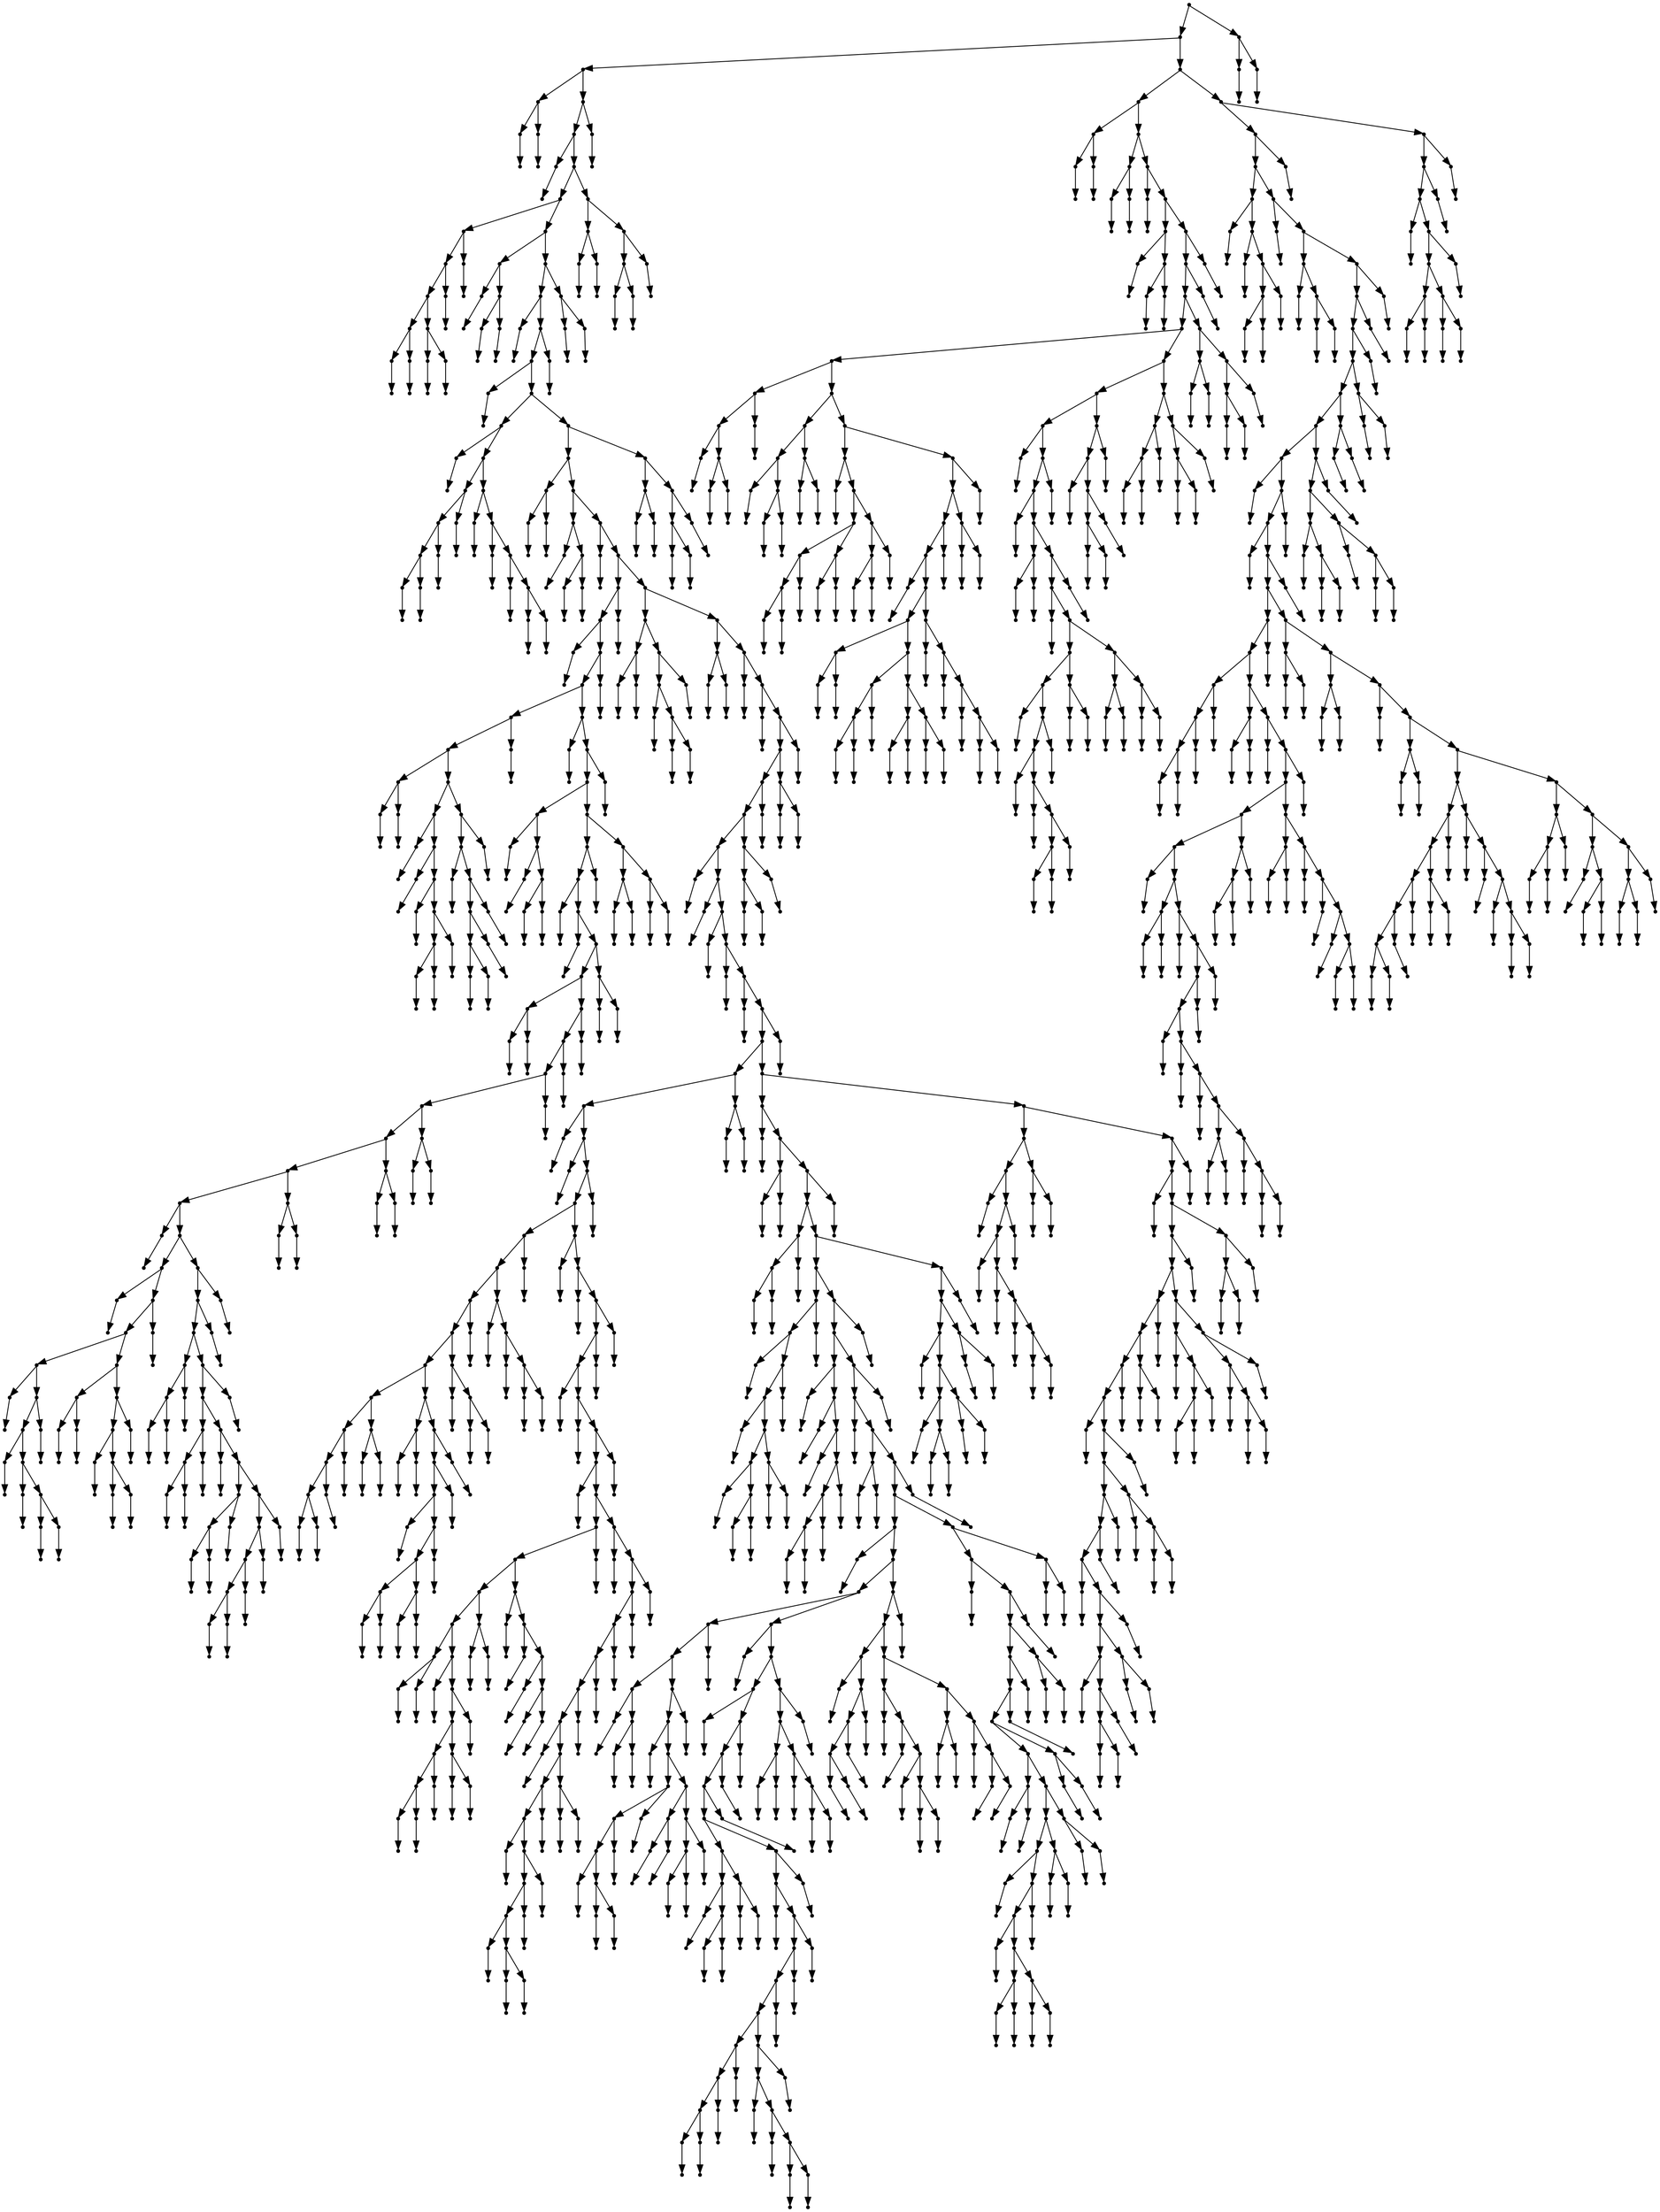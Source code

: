digraph {
  1687 [shape=point];
  1681 [shape=point];
  1141 [shape=point];
  4 [shape=point];
  1 [shape=point];
  0 [shape=point];
  3 [shape=point];
  2 [shape=point];
  1140 [shape=point];
  1137 [shape=point];
  6 [shape=point];
  5 [shape=point];
  1136 [shape=point];
  1121 [shape=point];
  23 [shape=point];
  20 [shape=point];
  17 [shape=point];
  11 [shape=point];
  8 [shape=point];
  7 [shape=point];
  10 [shape=point];
  9 [shape=point];
  16 [shape=point];
  13 [shape=point];
  12 [shape=point];
  15 [shape=point];
  14 [shape=point];
  19 [shape=point];
  18 [shape=point];
  22 [shape=point];
  21 [shape=point];
  1120 [shape=point];
  31 [shape=point];
  25 [shape=point];
  24 [shape=point];
  30 [shape=point];
  27 [shape=point];
  26 [shape=point];
  29 [shape=point];
  28 [shape=point];
  1119 [shape=point];
  1113 [shape=point];
  33 [shape=point];
  32 [shape=point];
  1112 [shape=point];
  1109 [shape=point];
  35 [shape=point];
  34 [shape=point];
  1108 [shape=point];
  64 [shape=point];
  37 [shape=point];
  36 [shape=point];
  63 [shape=point];
  48 [shape=point];
  45 [shape=point];
  42 [shape=point];
  39 [shape=point];
  38 [shape=point];
  41 [shape=point];
  40 [shape=point];
  44 [shape=point];
  43 [shape=point];
  47 [shape=point];
  46 [shape=point];
  62 [shape=point];
  50 [shape=point];
  49 [shape=point];
  61 [shape=point];
  52 [shape=point];
  51 [shape=point];
  60 [shape=point];
  54 [shape=point];
  53 [shape=point];
  59 [shape=point];
  56 [shape=point];
  55 [shape=point];
  58 [shape=point];
  57 [shape=point];
  1107 [shape=point];
  1092 [shape=point];
  69 [shape=point];
  66 [shape=point];
  65 [shape=point];
  68 [shape=point];
  67 [shape=point];
  1091 [shape=point];
  77 [shape=point];
  71 [shape=point];
  70 [shape=point];
  76 [shape=point];
  73 [shape=point];
  72 [shape=point];
  75 [shape=point];
  74 [shape=point];
  1090 [shape=point];
  79 [shape=point];
  78 [shape=point];
  1089 [shape=point];
  309 [shape=point];
  306 [shape=point];
  81 [shape=point];
  80 [shape=point];
  305 [shape=point];
  302 [shape=point];
  125 [shape=point];
  122 [shape=point];
  86 [shape=point];
  83 [shape=point];
  82 [shape=point];
  85 [shape=point];
  84 [shape=point];
  121 [shape=point];
  103 [shape=point];
  88 [shape=point];
  87 [shape=point];
  102 [shape=point];
  90 [shape=point];
  89 [shape=point];
  101 [shape=point];
  92 [shape=point];
  91 [shape=point];
  100 [shape=point];
  97 [shape=point];
  94 [shape=point];
  93 [shape=point];
  96 [shape=point];
  95 [shape=point];
  99 [shape=point];
  98 [shape=point];
  120 [shape=point];
  117 [shape=point];
  105 [shape=point];
  104 [shape=point];
  116 [shape=point];
  113 [shape=point];
  110 [shape=point];
  107 [shape=point];
  106 [shape=point];
  109 [shape=point];
  108 [shape=point];
  112 [shape=point];
  111 [shape=point];
  115 [shape=point];
  114 [shape=point];
  119 [shape=point];
  118 [shape=point];
  124 [shape=point];
  123 [shape=point];
  301 [shape=point];
  127 [shape=point];
  126 [shape=point];
  300 [shape=point];
  297 [shape=point];
  138 [shape=point];
  129 [shape=point];
  128 [shape=point];
  137 [shape=point];
  131 [shape=point];
  130 [shape=point];
  136 [shape=point];
  133 [shape=point];
  132 [shape=point];
  135 [shape=point];
  134 [shape=point];
  296 [shape=point];
  284 [shape=point];
  281 [shape=point];
  140 [shape=point];
  139 [shape=point];
  280 [shape=point];
  142 [shape=point];
  141 [shape=point];
  279 [shape=point];
  273 [shape=point];
  147 [shape=point];
  144 [shape=point];
  143 [shape=point];
  146 [shape=point];
  145 [shape=point];
  272 [shape=point];
  269 [shape=point];
  266 [shape=point];
  263 [shape=point];
  257 [shape=point];
  251 [shape=point];
  245 [shape=point];
  149 [shape=point];
  148 [shape=point];
  244 [shape=point];
  190 [shape=point];
  151 [shape=point];
  150 [shape=point];
  189 [shape=point];
  186 [shape=point];
  168 [shape=point];
  153 [shape=point];
  152 [shape=point];
  167 [shape=point];
  164 [shape=point];
  155 [shape=point];
  154 [shape=point];
  163 [shape=point];
  157 [shape=point];
  156 [shape=point];
  162 [shape=point];
  159 [shape=point];
  158 [shape=point];
  161 [shape=point];
  160 [shape=point];
  166 [shape=point];
  165 [shape=point];
  185 [shape=point];
  173 [shape=point];
  170 [shape=point];
  169 [shape=point];
  172 [shape=point];
  171 [shape=point];
  184 [shape=point];
  181 [shape=point];
  175 [shape=point];
  174 [shape=point];
  180 [shape=point];
  177 [shape=point];
  176 [shape=point];
  179 [shape=point];
  178 [shape=point];
  183 [shape=point];
  182 [shape=point];
  188 [shape=point];
  187 [shape=point];
  243 [shape=point];
  240 [shape=point];
  237 [shape=point];
  198 [shape=point];
  195 [shape=point];
  192 [shape=point];
  191 [shape=point];
  194 [shape=point];
  193 [shape=point];
  197 [shape=point];
  196 [shape=point];
  236 [shape=point];
  233 [shape=point];
  206 [shape=point];
  203 [shape=point];
  200 [shape=point];
  199 [shape=point];
  202 [shape=point];
  201 [shape=point];
  205 [shape=point];
  204 [shape=point];
  232 [shape=point];
  208 [shape=point];
  207 [shape=point];
  231 [shape=point];
  216 [shape=point];
  213 [shape=point];
  210 [shape=point];
  209 [shape=point];
  212 [shape=point];
  211 [shape=point];
  215 [shape=point];
  214 [shape=point];
  230 [shape=point];
  227 [shape=point];
  224 [shape=point];
  221 [shape=point];
  218 [shape=point];
  217 [shape=point];
  220 [shape=point];
  219 [shape=point];
  223 [shape=point];
  222 [shape=point];
  226 [shape=point];
  225 [shape=point];
  229 [shape=point];
  228 [shape=point];
  235 [shape=point];
  234 [shape=point];
  239 [shape=point];
  238 [shape=point];
  242 [shape=point];
  241 [shape=point];
  250 [shape=point];
  247 [shape=point];
  246 [shape=point];
  249 [shape=point];
  248 [shape=point];
  256 [shape=point];
  253 [shape=point];
  252 [shape=point];
  255 [shape=point];
  254 [shape=point];
  262 [shape=point];
  259 [shape=point];
  258 [shape=point];
  261 [shape=point];
  260 [shape=point];
  265 [shape=point];
  264 [shape=point];
  268 [shape=point];
  267 [shape=point];
  271 [shape=point];
  270 [shape=point];
  278 [shape=point];
  275 [shape=point];
  274 [shape=point];
  277 [shape=point];
  276 [shape=point];
  283 [shape=point];
  282 [shape=point];
  295 [shape=point];
  289 [shape=point];
  286 [shape=point];
  285 [shape=point];
  288 [shape=point];
  287 [shape=point];
  294 [shape=point];
  291 [shape=point];
  290 [shape=point];
  293 [shape=point];
  292 [shape=point];
  299 [shape=point];
  298 [shape=point];
  304 [shape=point];
  303 [shape=point];
  308 [shape=point];
  307 [shape=point];
  1088 [shape=point];
  326 [shape=point];
  314 [shape=point];
  311 [shape=point];
  310 [shape=point];
  313 [shape=point];
  312 [shape=point];
  325 [shape=point];
  322 [shape=point];
  316 [shape=point];
  315 [shape=point];
  321 [shape=point];
  318 [shape=point];
  317 [shape=point];
  320 [shape=point];
  319 [shape=point];
  324 [shape=point];
  323 [shape=point];
  1087 [shape=point];
  331 [shape=point];
  328 [shape=point];
  327 [shape=point];
  330 [shape=point];
  329 [shape=point];
  1086 [shape=point];
  333 [shape=point];
  332 [shape=point];
  1085 [shape=point];
  335 [shape=point];
  334 [shape=point];
  1084 [shape=point];
  1081 [shape=point];
  1075 [shape=point];
  1072 [shape=point];
  1063 [shape=point];
  337 [shape=point];
  336 [shape=point];
  1062 [shape=point];
  339 [shape=point];
  338 [shape=point];
  1061 [shape=point];
  341 [shape=point];
  340 [shape=point];
  1060 [shape=point];
  343 [shape=point];
  342 [shape=point];
  1059 [shape=point];
  345 [shape=point];
  344 [shape=point];
  1058 [shape=point];
  1055 [shape=point];
  557 [shape=point];
  551 [shape=point];
  347 [shape=point];
  346 [shape=point];
  550 [shape=point];
  349 [shape=point];
  348 [shape=point];
  549 [shape=point];
  546 [shape=point];
  423 [shape=point];
  420 [shape=point];
  408 [shape=point];
  405 [shape=point];
  396 [shape=point];
  366 [shape=point];
  360 [shape=point];
  357 [shape=point];
  354 [shape=point];
  351 [shape=point];
  350 [shape=point];
  353 [shape=point];
  352 [shape=point];
  356 [shape=point];
  355 [shape=point];
  359 [shape=point];
  358 [shape=point];
  365 [shape=point];
  362 [shape=point];
  361 [shape=point];
  364 [shape=point];
  363 [shape=point];
  395 [shape=point];
  371 [shape=point];
  368 [shape=point];
  367 [shape=point];
  370 [shape=point];
  369 [shape=point];
  394 [shape=point];
  391 [shape=point];
  388 [shape=point];
  373 [shape=point];
  372 [shape=point];
  387 [shape=point];
  384 [shape=point];
  378 [shape=point];
  375 [shape=point];
  374 [shape=point];
  377 [shape=point];
  376 [shape=point];
  383 [shape=point];
  380 [shape=point];
  379 [shape=point];
  382 [shape=point];
  381 [shape=point];
  386 [shape=point];
  385 [shape=point];
  390 [shape=point];
  389 [shape=point];
  393 [shape=point];
  392 [shape=point];
  404 [shape=point];
  398 [shape=point];
  397 [shape=point];
  403 [shape=point];
  400 [shape=point];
  399 [shape=point];
  402 [shape=point];
  401 [shape=point];
  407 [shape=point];
  406 [shape=point];
  419 [shape=point];
  410 [shape=point];
  409 [shape=point];
  418 [shape=point];
  412 [shape=point];
  411 [shape=point];
  417 [shape=point];
  414 [shape=point];
  413 [shape=point];
  416 [shape=point];
  415 [shape=point];
  422 [shape=point];
  421 [shape=point];
  545 [shape=point];
  425 [shape=point];
  424 [shape=point];
  544 [shape=point];
  427 [shape=point];
  426 [shape=point];
  543 [shape=point];
  540 [shape=point];
  537 [shape=point];
  429 [shape=point];
  428 [shape=point];
  536 [shape=point];
  431 [shape=point];
  430 [shape=point];
  535 [shape=point];
  532 [shape=point];
  433 [shape=point];
  432 [shape=point];
  531 [shape=point];
  483 [shape=point];
  480 [shape=point];
  465 [shape=point];
  459 [shape=point];
  438 [shape=point];
  435 [shape=point];
  434 [shape=point];
  437 [shape=point];
  436 [shape=point];
  458 [shape=point];
  440 [shape=point];
  439 [shape=point];
  457 [shape=point];
  454 [shape=point];
  448 [shape=point];
  445 [shape=point];
  442 [shape=point];
  441 [shape=point];
  444 [shape=point];
  443 [shape=point];
  447 [shape=point];
  446 [shape=point];
  453 [shape=point];
  450 [shape=point];
  449 [shape=point];
  452 [shape=point];
  451 [shape=point];
  456 [shape=point];
  455 [shape=point];
  464 [shape=point];
  461 [shape=point];
  460 [shape=point];
  463 [shape=point];
  462 [shape=point];
  479 [shape=point];
  467 [shape=point];
  466 [shape=point];
  478 [shape=point];
  469 [shape=point];
  468 [shape=point];
  477 [shape=point];
  471 [shape=point];
  470 [shape=point];
  476 [shape=point];
  473 [shape=point];
  472 [shape=point];
  475 [shape=point];
  474 [shape=point];
  482 [shape=point];
  481 [shape=point];
  530 [shape=point];
  485 [shape=point];
  484 [shape=point];
  529 [shape=point];
  526 [shape=point];
  523 [shape=point];
  520 [shape=point];
  517 [shape=point];
  514 [shape=point];
  487 [shape=point];
  486 [shape=point];
  513 [shape=point];
  507 [shape=point];
  504 [shape=point];
  489 [shape=point];
  488 [shape=point];
  503 [shape=point];
  500 [shape=point];
  497 [shape=point];
  491 [shape=point];
  490 [shape=point];
  496 [shape=point];
  493 [shape=point];
  492 [shape=point];
  495 [shape=point];
  494 [shape=point];
  499 [shape=point];
  498 [shape=point];
  502 [shape=point];
  501 [shape=point];
  506 [shape=point];
  505 [shape=point];
  512 [shape=point];
  509 [shape=point];
  508 [shape=point];
  511 [shape=point];
  510 [shape=point];
  516 [shape=point];
  515 [shape=point];
  519 [shape=point];
  518 [shape=point];
  522 [shape=point];
  521 [shape=point];
  525 [shape=point];
  524 [shape=point];
  528 [shape=point];
  527 [shape=point];
  534 [shape=point];
  533 [shape=point];
  539 [shape=point];
  538 [shape=point];
  542 [shape=point];
  541 [shape=point];
  548 [shape=point];
  547 [shape=point];
  556 [shape=point];
  553 [shape=point];
  552 [shape=point];
  555 [shape=point];
  554 [shape=point];
  1054 [shape=point];
  928 [shape=point];
  559 [shape=point];
  558 [shape=point];
  927 [shape=point];
  564 [shape=point];
  561 [shape=point];
  560 [shape=point];
  563 [shape=point];
  562 [shape=point];
  926 [shape=point];
  923 [shape=point];
  572 [shape=point];
  569 [shape=point];
  566 [shape=point];
  565 [shape=point];
  568 [shape=point];
  567 [shape=point];
  571 [shape=point];
  570 [shape=point];
  922 [shape=point];
  895 [shape=point];
  598 [shape=point];
  595 [shape=point];
  574 [shape=point];
  573 [shape=point];
  594 [shape=point];
  591 [shape=point];
  576 [shape=point];
  575 [shape=point];
  590 [shape=point];
  584 [shape=point];
  578 [shape=point];
  577 [shape=point];
  583 [shape=point];
  580 [shape=point];
  579 [shape=point];
  582 [shape=point];
  581 [shape=point];
  589 [shape=point];
  586 [shape=point];
  585 [shape=point];
  588 [shape=point];
  587 [shape=point];
  593 [shape=point];
  592 [shape=point];
  597 [shape=point];
  596 [shape=point];
  894 [shape=point];
  891 [shape=point];
  618 [shape=point];
  600 [shape=point];
  599 [shape=point];
  617 [shape=point];
  602 [shape=point];
  601 [shape=point];
  616 [shape=point];
  604 [shape=point];
  603 [shape=point];
  615 [shape=point];
  612 [shape=point];
  609 [shape=point];
  606 [shape=point];
  605 [shape=point];
  608 [shape=point];
  607 [shape=point];
  611 [shape=point];
  610 [shape=point];
  614 [shape=point];
  613 [shape=point];
  890 [shape=point];
  887 [shape=point];
  620 [shape=point];
  619 [shape=point];
  886 [shape=point];
  625 [shape=point];
  622 [shape=point];
  621 [shape=point];
  624 [shape=point];
  623 [shape=point];
  885 [shape=point];
  882 [shape=point];
  813 [shape=point];
  627 [shape=point];
  626 [shape=point];
  812 [shape=point];
  764 [shape=point];
  674 [shape=point];
  671 [shape=point];
  635 [shape=point];
  629 [shape=point];
  628 [shape=point];
  634 [shape=point];
  631 [shape=point];
  630 [shape=point];
  633 [shape=point];
  632 [shape=point];
  670 [shape=point];
  667 [shape=point];
  637 [shape=point];
  636 [shape=point];
  666 [shape=point];
  651 [shape=point];
  648 [shape=point];
  645 [shape=point];
  639 [shape=point];
  638 [shape=point];
  644 [shape=point];
  641 [shape=point];
  640 [shape=point];
  643 [shape=point];
  642 [shape=point];
  647 [shape=point];
  646 [shape=point];
  650 [shape=point];
  649 [shape=point];
  665 [shape=point];
  656 [shape=point];
  653 [shape=point];
  652 [shape=point];
  655 [shape=point];
  654 [shape=point];
  664 [shape=point];
  661 [shape=point];
  658 [shape=point];
  657 [shape=point];
  660 [shape=point];
  659 [shape=point];
  663 [shape=point];
  662 [shape=point];
  669 [shape=point];
  668 [shape=point];
  673 [shape=point];
  672 [shape=point];
  763 [shape=point];
  676 [shape=point];
  675 [shape=point];
  762 [shape=point];
  744 [shape=point];
  678 [shape=point];
  677 [shape=point];
  743 [shape=point];
  740 [shape=point];
  737 [shape=point];
  734 [shape=point];
  692 [shape=point];
  686 [shape=point];
  680 [shape=point];
  679 [shape=point];
  685 [shape=point];
  682 [shape=point];
  681 [shape=point];
  684 [shape=point];
  683 [shape=point];
  691 [shape=point];
  688 [shape=point];
  687 [shape=point];
  690 [shape=point];
  689 [shape=point];
  733 [shape=point];
  730 [shape=point];
  694 [shape=point];
  693 [shape=point];
  729 [shape=point];
  726 [shape=point];
  723 [shape=point];
  720 [shape=point];
  705 [shape=point];
  702 [shape=point];
  699 [shape=point];
  696 [shape=point];
  695 [shape=point];
  698 [shape=point];
  697 [shape=point];
  701 [shape=point];
  700 [shape=point];
  704 [shape=point];
  703 [shape=point];
  719 [shape=point];
  716 [shape=point];
  707 [shape=point];
  706 [shape=point];
  715 [shape=point];
  709 [shape=point];
  708 [shape=point];
  714 [shape=point];
  711 [shape=point];
  710 [shape=point];
  713 [shape=point];
  712 [shape=point];
  718 [shape=point];
  717 [shape=point];
  722 [shape=point];
  721 [shape=point];
  725 [shape=point];
  724 [shape=point];
  728 [shape=point];
  727 [shape=point];
  732 [shape=point];
  731 [shape=point];
  736 [shape=point];
  735 [shape=point];
  739 [shape=point];
  738 [shape=point];
  742 [shape=point];
  741 [shape=point];
  761 [shape=point];
  758 [shape=point];
  749 [shape=point];
  746 [shape=point];
  745 [shape=point];
  748 [shape=point];
  747 [shape=point];
  757 [shape=point];
  751 [shape=point];
  750 [shape=point];
  756 [shape=point];
  753 [shape=point];
  752 [shape=point];
  755 [shape=point];
  754 [shape=point];
  760 [shape=point];
  759 [shape=point];
  811 [shape=point];
  808 [shape=point];
  778 [shape=point];
  766 [shape=point];
  765 [shape=point];
  777 [shape=point];
  774 [shape=point];
  771 [shape=point];
  768 [shape=point];
  767 [shape=point];
  770 [shape=point];
  769 [shape=point];
  773 [shape=point];
  772 [shape=point];
  776 [shape=point];
  775 [shape=point];
  807 [shape=point];
  792 [shape=point];
  780 [shape=point];
  779 [shape=point];
  791 [shape=point];
  782 [shape=point];
  781 [shape=point];
  790 [shape=point];
  784 [shape=point];
  783 [shape=point];
  789 [shape=point];
  786 [shape=point];
  785 [shape=point];
  788 [shape=point];
  787 [shape=point];
  806 [shape=point];
  797 [shape=point];
  794 [shape=point];
  793 [shape=point];
  796 [shape=point];
  795 [shape=point];
  805 [shape=point];
  799 [shape=point];
  798 [shape=point];
  804 [shape=point];
  801 [shape=point];
  800 [shape=point];
  803 [shape=point];
  802 [shape=point];
  810 [shape=point];
  809 [shape=point];
  881 [shape=point];
  875 [shape=point];
  815 [shape=point];
  814 [shape=point];
  874 [shape=point];
  871 [shape=point];
  865 [shape=point];
  862 [shape=point];
  859 [shape=point];
  853 [shape=point];
  820 [shape=point];
  817 [shape=point];
  816 [shape=point];
  819 [shape=point];
  818 [shape=point];
  852 [shape=point];
  846 [shape=point];
  840 [shape=point];
  822 [shape=point];
  821 [shape=point];
  839 [shape=point];
  836 [shape=point];
  824 [shape=point];
  823 [shape=point];
  835 [shape=point];
  829 [shape=point];
  826 [shape=point];
  825 [shape=point];
  828 [shape=point];
  827 [shape=point];
  834 [shape=point];
  831 [shape=point];
  830 [shape=point];
  833 [shape=point];
  832 [shape=point];
  838 [shape=point];
  837 [shape=point];
  845 [shape=point];
  842 [shape=point];
  841 [shape=point];
  844 [shape=point];
  843 [shape=point];
  851 [shape=point];
  848 [shape=point];
  847 [shape=point];
  850 [shape=point];
  849 [shape=point];
  858 [shape=point];
  855 [shape=point];
  854 [shape=point];
  857 [shape=point];
  856 [shape=point];
  861 [shape=point];
  860 [shape=point];
  864 [shape=point];
  863 [shape=point];
  870 [shape=point];
  867 [shape=point];
  866 [shape=point];
  869 [shape=point];
  868 [shape=point];
  873 [shape=point];
  872 [shape=point];
  880 [shape=point];
  877 [shape=point];
  876 [shape=point];
  879 [shape=point];
  878 [shape=point];
  884 [shape=point];
  883 [shape=point];
  889 [shape=point];
  888 [shape=point];
  893 [shape=point];
  892 [shape=point];
  921 [shape=point];
  918 [shape=point];
  912 [shape=point];
  897 [shape=point];
  896 [shape=point];
  911 [shape=point];
  905 [shape=point];
  899 [shape=point];
  898 [shape=point];
  904 [shape=point];
  901 [shape=point];
  900 [shape=point];
  903 [shape=point];
  902 [shape=point];
  910 [shape=point];
  907 [shape=point];
  906 [shape=point];
  909 [shape=point];
  908 [shape=point];
  917 [shape=point];
  914 [shape=point];
  913 [shape=point];
  916 [shape=point];
  915 [shape=point];
  920 [shape=point];
  919 [shape=point];
  925 [shape=point];
  924 [shape=point];
  1053 [shape=point];
  954 [shape=point];
  948 [shape=point];
  930 [shape=point];
  929 [shape=point];
  947 [shape=point];
  944 [shape=point];
  932 [shape=point];
  931 [shape=point];
  943 [shape=point];
  934 [shape=point];
  933 [shape=point];
  942 [shape=point];
  936 [shape=point];
  935 [shape=point];
  941 [shape=point];
  938 [shape=point];
  937 [shape=point];
  940 [shape=point];
  939 [shape=point];
  946 [shape=point];
  945 [shape=point];
  953 [shape=point];
  950 [shape=point];
  949 [shape=point];
  952 [shape=point];
  951 [shape=point];
  1052 [shape=point];
  1049 [shape=point];
  956 [shape=point];
  955 [shape=point];
  1048 [shape=point];
  1039 [shape=point];
  1036 [shape=point];
  1012 [shape=point];
  1009 [shape=point];
  1003 [shape=point];
  1000 [shape=point];
  958 [shape=point];
  957 [shape=point];
  999 [shape=point];
  996 [shape=point];
  987 [shape=point];
  984 [shape=point];
  981 [shape=point];
  960 [shape=point];
  959 [shape=point];
  980 [shape=point];
  977 [shape=point];
  971 [shape=point];
  962 [shape=point];
  961 [shape=point];
  970 [shape=point];
  967 [shape=point];
  964 [shape=point];
  963 [shape=point];
  966 [shape=point];
  965 [shape=point];
  969 [shape=point];
  968 [shape=point];
  976 [shape=point];
  973 [shape=point];
  972 [shape=point];
  975 [shape=point];
  974 [shape=point];
  979 [shape=point];
  978 [shape=point];
  983 [shape=point];
  982 [shape=point];
  986 [shape=point];
  985 [shape=point];
  995 [shape=point];
  989 [shape=point];
  988 [shape=point];
  994 [shape=point];
  991 [shape=point];
  990 [shape=point];
  993 [shape=point];
  992 [shape=point];
  998 [shape=point];
  997 [shape=point];
  1002 [shape=point];
  1001 [shape=point];
  1008 [shape=point];
  1005 [shape=point];
  1004 [shape=point];
  1007 [shape=point];
  1006 [shape=point];
  1011 [shape=point];
  1010 [shape=point];
  1035 [shape=point];
  1023 [shape=point];
  1014 [shape=point];
  1013 [shape=point];
  1022 [shape=point];
  1019 [shape=point];
  1016 [shape=point];
  1015 [shape=point];
  1018 [shape=point];
  1017 [shape=point];
  1021 [shape=point];
  1020 [shape=point];
  1034 [shape=point];
  1031 [shape=point];
  1025 [shape=point];
  1024 [shape=point];
  1030 [shape=point];
  1027 [shape=point];
  1026 [shape=point];
  1029 [shape=point];
  1028 [shape=point];
  1033 [shape=point];
  1032 [shape=point];
  1038 [shape=point];
  1037 [shape=point];
  1047 [shape=point];
  1044 [shape=point];
  1041 [shape=point];
  1040 [shape=point];
  1043 [shape=point];
  1042 [shape=point];
  1046 [shape=point];
  1045 [shape=point];
  1051 [shape=point];
  1050 [shape=point];
  1057 [shape=point];
  1056 [shape=point];
  1071 [shape=point];
  1068 [shape=point];
  1065 [shape=point];
  1064 [shape=point];
  1067 [shape=point];
  1066 [shape=point];
  1070 [shape=point];
  1069 [shape=point];
  1074 [shape=point];
  1073 [shape=point];
  1080 [shape=point];
  1077 [shape=point];
  1076 [shape=point];
  1079 [shape=point];
  1078 [shape=point];
  1083 [shape=point];
  1082 [shape=point];
  1106 [shape=point];
  1097 [shape=point];
  1094 [shape=point];
  1093 [shape=point];
  1096 [shape=point];
  1095 [shape=point];
  1105 [shape=point];
  1102 [shape=point];
  1099 [shape=point];
  1098 [shape=point];
  1101 [shape=point];
  1100 [shape=point];
  1104 [shape=point];
  1103 [shape=point];
  1111 [shape=point];
  1110 [shape=point];
  1118 [shape=point];
  1115 [shape=point];
  1114 [shape=point];
  1117 [shape=point];
  1116 [shape=point];
  1135 [shape=point];
  1126 [shape=point];
  1123 [shape=point];
  1122 [shape=point];
  1125 [shape=point];
  1124 [shape=point];
  1134 [shape=point];
  1131 [shape=point];
  1128 [shape=point];
  1127 [shape=point];
  1130 [shape=point];
  1129 [shape=point];
  1133 [shape=point];
  1132 [shape=point];
  1139 [shape=point];
  1138 [shape=point];
  1680 [shape=point];
  1389 [shape=point];
  1146 [shape=point];
  1143 [shape=point];
  1142 [shape=point];
  1145 [shape=point];
  1144 [shape=point];
  1388 [shape=point];
  1151 [shape=point];
  1148 [shape=point];
  1147 [shape=point];
  1150 [shape=point];
  1149 [shape=point];
  1387 [shape=point];
  1153 [shape=point];
  1152 [shape=point];
  1386 [shape=point];
  1161 [shape=point];
  1155 [shape=point];
  1154 [shape=point];
  1160 [shape=point];
  1157 [shape=point];
  1156 [shape=point];
  1159 [shape=point];
  1158 [shape=point];
  1385 [shape=point];
  1382 [shape=point];
  1379 [shape=point];
  1364 [shape=point];
  1271 [shape=point];
  1172 [shape=point];
  1169 [shape=point];
  1163 [shape=point];
  1162 [shape=point];
  1168 [shape=point];
  1165 [shape=point];
  1164 [shape=point];
  1167 [shape=point];
  1166 [shape=point];
  1171 [shape=point];
  1170 [shape=point];
  1270 [shape=point];
  1186 [shape=point];
  1180 [shape=point];
  1174 [shape=point];
  1173 [shape=point];
  1179 [shape=point];
  1176 [shape=point];
  1175 [shape=point];
  1178 [shape=point];
  1177 [shape=point];
  1185 [shape=point];
  1182 [shape=point];
  1181 [shape=point];
  1184 [shape=point];
  1183 [shape=point];
  1269 [shape=point];
  1212 [shape=point];
  1188 [shape=point];
  1187 [shape=point];
  1211 [shape=point];
  1202 [shape=point];
  1196 [shape=point];
  1193 [shape=point];
  1190 [shape=point];
  1189 [shape=point];
  1192 [shape=point];
  1191 [shape=point];
  1195 [shape=point];
  1194 [shape=point];
  1201 [shape=point];
  1198 [shape=point];
  1197 [shape=point];
  1200 [shape=point];
  1199 [shape=point];
  1210 [shape=point];
  1207 [shape=point];
  1204 [shape=point];
  1203 [shape=point];
  1206 [shape=point];
  1205 [shape=point];
  1209 [shape=point];
  1208 [shape=point];
  1268 [shape=point];
  1265 [shape=point];
  1259 [shape=point];
  1256 [shape=point];
  1214 [shape=point];
  1213 [shape=point];
  1255 [shape=point];
  1240 [shape=point];
  1219 [shape=point];
  1216 [shape=point];
  1215 [shape=point];
  1218 [shape=point];
  1217 [shape=point];
  1239 [shape=point];
  1227 [shape=point];
  1224 [shape=point];
  1221 [shape=point];
  1220 [shape=point];
  1223 [shape=point];
  1222 [shape=point];
  1226 [shape=point];
  1225 [shape=point];
  1238 [shape=point];
  1232 [shape=point];
  1229 [shape=point];
  1228 [shape=point];
  1231 [shape=point];
  1230 [shape=point];
  1237 [shape=point];
  1234 [shape=point];
  1233 [shape=point];
  1236 [shape=point];
  1235 [shape=point];
  1254 [shape=point];
  1242 [shape=point];
  1241 [shape=point];
  1253 [shape=point];
  1244 [shape=point];
  1243 [shape=point];
  1252 [shape=point];
  1246 [shape=point];
  1245 [shape=point];
  1251 [shape=point];
  1248 [shape=point];
  1247 [shape=point];
  1250 [shape=point];
  1249 [shape=point];
  1258 [shape=point];
  1257 [shape=point];
  1264 [shape=point];
  1261 [shape=point];
  1260 [shape=point];
  1263 [shape=point];
  1262 [shape=point];
  1267 [shape=point];
  1266 [shape=point];
  1363 [shape=point];
  1345 [shape=point];
  1330 [shape=point];
  1273 [shape=point];
  1272 [shape=point];
  1329 [shape=point];
  1326 [shape=point];
  1275 [shape=point];
  1274 [shape=point];
  1325 [shape=point];
  1280 [shape=point];
  1277 [shape=point];
  1276 [shape=point];
  1279 [shape=point];
  1278 [shape=point];
  1324 [shape=point];
  1321 [shape=point];
  1282 [shape=point];
  1281 [shape=point];
  1320 [shape=point];
  1308 [shape=point];
  1302 [shape=point];
  1284 [shape=point];
  1283 [shape=point];
  1301 [shape=point];
  1298 [shape=point];
  1286 [shape=point];
  1285 [shape=point];
  1297 [shape=point];
  1288 [shape=point];
  1287 [shape=point];
  1296 [shape=point];
  1293 [shape=point];
  1290 [shape=point];
  1289 [shape=point];
  1292 [shape=point];
  1291 [shape=point];
  1295 [shape=point];
  1294 [shape=point];
  1300 [shape=point];
  1299 [shape=point];
  1307 [shape=point];
  1304 [shape=point];
  1303 [shape=point];
  1306 [shape=point];
  1305 [shape=point];
  1319 [shape=point];
  1313 [shape=point];
  1310 [shape=point];
  1309 [shape=point];
  1312 [shape=point];
  1311 [shape=point];
  1318 [shape=point];
  1315 [shape=point];
  1314 [shape=point];
  1317 [shape=point];
  1316 [shape=point];
  1323 [shape=point];
  1322 [shape=point];
  1328 [shape=point];
  1327 [shape=point];
  1344 [shape=point];
  1341 [shape=point];
  1332 [shape=point];
  1331 [shape=point];
  1340 [shape=point];
  1337 [shape=point];
  1334 [shape=point];
  1333 [shape=point];
  1336 [shape=point];
  1335 [shape=point];
  1339 [shape=point];
  1338 [shape=point];
  1343 [shape=point];
  1342 [shape=point];
  1362 [shape=point];
  1353 [shape=point];
  1350 [shape=point];
  1347 [shape=point];
  1346 [shape=point];
  1349 [shape=point];
  1348 [shape=point];
  1352 [shape=point];
  1351 [shape=point];
  1361 [shape=point];
  1358 [shape=point];
  1355 [shape=point];
  1354 [shape=point];
  1357 [shape=point];
  1356 [shape=point];
  1360 [shape=point];
  1359 [shape=point];
  1378 [shape=point];
  1369 [shape=point];
  1366 [shape=point];
  1365 [shape=point];
  1368 [shape=point];
  1367 [shape=point];
  1377 [shape=point];
  1374 [shape=point];
  1371 [shape=point];
  1370 [shape=point];
  1373 [shape=point];
  1372 [shape=point];
  1376 [shape=point];
  1375 [shape=point];
  1381 [shape=point];
  1380 [shape=point];
  1384 [shape=point];
  1383 [shape=point];
  1679 [shape=point];
  1655 [shape=point];
  1652 [shape=point];
  1403 [shape=point];
  1391 [shape=point];
  1390 [shape=point];
  1402 [shape=point];
  1393 [shape=point];
  1392 [shape=point];
  1401 [shape=point];
  1398 [shape=point];
  1395 [shape=point];
  1394 [shape=point];
  1397 [shape=point];
  1396 [shape=point];
  1400 [shape=point];
  1399 [shape=point];
  1651 [shape=point];
  1405 [shape=point];
  1404 [shape=point];
  1650 [shape=point];
  1413 [shape=point];
  1407 [shape=point];
  1406 [shape=point];
  1412 [shape=point];
  1409 [shape=point];
  1408 [shape=point];
  1411 [shape=point];
  1410 [shape=point];
  1649 [shape=point];
  1646 [shape=point];
  1643 [shape=point];
  1640 [shape=point];
  1634 [shape=point];
  1628 [shape=point];
  1607 [shape=point];
  1415 [shape=point];
  1414 [shape=point];
  1606 [shape=point];
  1603 [shape=point];
  1417 [shape=point];
  1416 [shape=point];
  1602 [shape=point];
  1599 [shape=point];
  1515 [shape=point];
  1512 [shape=point];
  1428 [shape=point];
  1425 [shape=point];
  1422 [shape=point];
  1419 [shape=point];
  1418 [shape=point];
  1421 [shape=point];
  1420 [shape=point];
  1424 [shape=point];
  1423 [shape=point];
  1427 [shape=point];
  1426 [shape=point];
  1511 [shape=point];
  1433 [shape=point];
  1430 [shape=point];
  1429 [shape=point];
  1432 [shape=point];
  1431 [shape=point];
  1510 [shape=point];
  1435 [shape=point];
  1434 [shape=point];
  1509 [shape=point];
  1506 [shape=point];
  1485 [shape=point];
  1476 [shape=point];
  1437 [shape=point];
  1436 [shape=point];
  1475 [shape=point];
  1442 [shape=point];
  1439 [shape=point];
  1438 [shape=point];
  1441 [shape=point];
  1440 [shape=point];
  1474 [shape=point];
  1444 [shape=point];
  1443 [shape=point];
  1473 [shape=point];
  1470 [shape=point];
  1467 [shape=point];
  1446 [shape=point];
  1445 [shape=point];
  1466 [shape=point];
  1448 [shape=point];
  1447 [shape=point];
  1465 [shape=point];
  1450 [shape=point];
  1449 [shape=point];
  1464 [shape=point];
  1455 [shape=point];
  1452 [shape=point];
  1451 [shape=point];
  1454 [shape=point];
  1453 [shape=point];
  1463 [shape=point];
  1457 [shape=point];
  1456 [shape=point];
  1462 [shape=point];
  1459 [shape=point];
  1458 [shape=point];
  1461 [shape=point];
  1460 [shape=point];
  1469 [shape=point];
  1468 [shape=point];
  1472 [shape=point];
  1471 [shape=point];
  1484 [shape=point];
  1481 [shape=point];
  1478 [shape=point];
  1477 [shape=point];
  1480 [shape=point];
  1479 [shape=point];
  1483 [shape=point];
  1482 [shape=point];
  1505 [shape=point];
  1490 [shape=point];
  1487 [shape=point];
  1486 [shape=point];
  1489 [shape=point];
  1488 [shape=point];
  1504 [shape=point];
  1492 [shape=point];
  1491 [shape=point];
  1503 [shape=point];
  1494 [shape=point];
  1493 [shape=point];
  1502 [shape=point];
  1496 [shape=point];
  1495 [shape=point];
  1501 [shape=point];
  1498 [shape=point];
  1497 [shape=point];
  1500 [shape=point];
  1499 [shape=point];
  1508 [shape=point];
  1507 [shape=point];
  1514 [shape=point];
  1513 [shape=point];
  1598 [shape=point];
  1520 [shape=point];
  1517 [shape=point];
  1516 [shape=point];
  1519 [shape=point];
  1518 [shape=point];
  1597 [shape=point];
  1525 [shape=point];
  1522 [shape=point];
  1521 [shape=point];
  1524 [shape=point];
  1523 [shape=point];
  1596 [shape=point];
  1527 [shape=point];
  1526 [shape=point];
  1595 [shape=point];
  1532 [shape=point];
  1529 [shape=point];
  1528 [shape=point];
  1531 [shape=point];
  1530 [shape=point];
  1594 [shape=point];
  1567 [shape=point];
  1552 [shape=point];
  1549 [shape=point];
  1543 [shape=point];
  1540 [shape=point];
  1537 [shape=point];
  1534 [shape=point];
  1533 [shape=point];
  1536 [shape=point];
  1535 [shape=point];
  1539 [shape=point];
  1538 [shape=point];
  1542 [shape=point];
  1541 [shape=point];
  1548 [shape=point];
  1545 [shape=point];
  1544 [shape=point];
  1547 [shape=point];
  1546 [shape=point];
  1551 [shape=point];
  1550 [shape=point];
  1566 [shape=point];
  1554 [shape=point];
  1553 [shape=point];
  1565 [shape=point];
  1556 [shape=point];
  1555 [shape=point];
  1564 [shape=point];
  1558 [shape=point];
  1557 [shape=point];
  1563 [shape=point];
  1560 [shape=point];
  1559 [shape=point];
  1562 [shape=point];
  1561 [shape=point];
  1593 [shape=point];
  1575 [shape=point];
  1572 [shape=point];
  1569 [shape=point];
  1568 [shape=point];
  1571 [shape=point];
  1570 [shape=point];
  1574 [shape=point];
  1573 [shape=point];
  1592 [shape=point];
  1583 [shape=point];
  1577 [shape=point];
  1576 [shape=point];
  1582 [shape=point];
  1579 [shape=point];
  1578 [shape=point];
  1581 [shape=point];
  1580 [shape=point];
  1591 [shape=point];
  1588 [shape=point];
  1585 [shape=point];
  1584 [shape=point];
  1587 [shape=point];
  1586 [shape=point];
  1590 [shape=point];
  1589 [shape=point];
  1601 [shape=point];
  1600 [shape=point];
  1605 [shape=point];
  1604 [shape=point];
  1627 [shape=point];
  1624 [shape=point];
  1615 [shape=point];
  1609 [shape=point];
  1608 [shape=point];
  1614 [shape=point];
  1611 [shape=point];
  1610 [shape=point];
  1613 [shape=point];
  1612 [shape=point];
  1623 [shape=point];
  1617 [shape=point];
  1616 [shape=point];
  1622 [shape=point];
  1619 [shape=point];
  1618 [shape=point];
  1621 [shape=point];
  1620 [shape=point];
  1626 [shape=point];
  1625 [shape=point];
  1633 [shape=point];
  1630 [shape=point];
  1629 [shape=point];
  1632 [shape=point];
  1631 [shape=point];
  1639 [shape=point];
  1636 [shape=point];
  1635 [shape=point];
  1638 [shape=point];
  1637 [shape=point];
  1642 [shape=point];
  1641 [shape=point];
  1645 [shape=point];
  1644 [shape=point];
  1648 [shape=point];
  1647 [shape=point];
  1654 [shape=point];
  1653 [shape=point];
  1678 [shape=point];
  1675 [shape=point];
  1672 [shape=point];
  1657 [shape=point];
  1656 [shape=point];
  1671 [shape=point];
  1668 [shape=point];
  1662 [shape=point];
  1659 [shape=point];
  1658 [shape=point];
  1661 [shape=point];
  1660 [shape=point];
  1667 [shape=point];
  1664 [shape=point];
  1663 [shape=point];
  1666 [shape=point];
  1665 [shape=point];
  1670 [shape=point];
  1669 [shape=point];
  1674 [shape=point];
  1673 [shape=point];
  1677 [shape=point];
  1676 [shape=point];
  1686 [shape=point];
  1683 [shape=point];
  1682 [shape=point];
  1685 [shape=point];
  1684 [shape=point];
1687 -> 1681;
1681 -> 1141;
1141 -> 4;
4 -> 1;
1 -> 0;
4 -> 3;
3 -> 2;
1141 -> 1140;
1140 -> 1137;
1137 -> 6;
6 -> 5;
1137 -> 1136;
1136 -> 1121;
1121 -> 23;
23 -> 20;
20 -> 17;
17 -> 11;
11 -> 8;
8 -> 7;
11 -> 10;
10 -> 9;
17 -> 16;
16 -> 13;
13 -> 12;
16 -> 15;
15 -> 14;
20 -> 19;
19 -> 18;
23 -> 22;
22 -> 21;
1121 -> 1120;
1120 -> 31;
31 -> 25;
25 -> 24;
31 -> 30;
30 -> 27;
27 -> 26;
30 -> 29;
29 -> 28;
1120 -> 1119;
1119 -> 1113;
1113 -> 33;
33 -> 32;
1113 -> 1112;
1112 -> 1109;
1109 -> 35;
35 -> 34;
1109 -> 1108;
1108 -> 64;
64 -> 37;
37 -> 36;
64 -> 63;
63 -> 48;
48 -> 45;
45 -> 42;
42 -> 39;
39 -> 38;
42 -> 41;
41 -> 40;
45 -> 44;
44 -> 43;
48 -> 47;
47 -> 46;
63 -> 62;
62 -> 50;
50 -> 49;
62 -> 61;
61 -> 52;
52 -> 51;
61 -> 60;
60 -> 54;
54 -> 53;
60 -> 59;
59 -> 56;
56 -> 55;
59 -> 58;
58 -> 57;
1108 -> 1107;
1107 -> 1092;
1092 -> 69;
69 -> 66;
66 -> 65;
69 -> 68;
68 -> 67;
1092 -> 1091;
1091 -> 77;
77 -> 71;
71 -> 70;
77 -> 76;
76 -> 73;
73 -> 72;
76 -> 75;
75 -> 74;
1091 -> 1090;
1090 -> 79;
79 -> 78;
1090 -> 1089;
1089 -> 309;
309 -> 306;
306 -> 81;
81 -> 80;
306 -> 305;
305 -> 302;
302 -> 125;
125 -> 122;
122 -> 86;
86 -> 83;
83 -> 82;
86 -> 85;
85 -> 84;
122 -> 121;
121 -> 103;
103 -> 88;
88 -> 87;
103 -> 102;
102 -> 90;
90 -> 89;
102 -> 101;
101 -> 92;
92 -> 91;
101 -> 100;
100 -> 97;
97 -> 94;
94 -> 93;
97 -> 96;
96 -> 95;
100 -> 99;
99 -> 98;
121 -> 120;
120 -> 117;
117 -> 105;
105 -> 104;
117 -> 116;
116 -> 113;
113 -> 110;
110 -> 107;
107 -> 106;
110 -> 109;
109 -> 108;
113 -> 112;
112 -> 111;
116 -> 115;
115 -> 114;
120 -> 119;
119 -> 118;
125 -> 124;
124 -> 123;
302 -> 301;
301 -> 127;
127 -> 126;
301 -> 300;
300 -> 297;
297 -> 138;
138 -> 129;
129 -> 128;
138 -> 137;
137 -> 131;
131 -> 130;
137 -> 136;
136 -> 133;
133 -> 132;
136 -> 135;
135 -> 134;
297 -> 296;
296 -> 284;
284 -> 281;
281 -> 140;
140 -> 139;
281 -> 280;
280 -> 142;
142 -> 141;
280 -> 279;
279 -> 273;
273 -> 147;
147 -> 144;
144 -> 143;
147 -> 146;
146 -> 145;
273 -> 272;
272 -> 269;
269 -> 266;
266 -> 263;
263 -> 257;
257 -> 251;
251 -> 245;
245 -> 149;
149 -> 148;
245 -> 244;
244 -> 190;
190 -> 151;
151 -> 150;
190 -> 189;
189 -> 186;
186 -> 168;
168 -> 153;
153 -> 152;
168 -> 167;
167 -> 164;
164 -> 155;
155 -> 154;
164 -> 163;
163 -> 157;
157 -> 156;
163 -> 162;
162 -> 159;
159 -> 158;
162 -> 161;
161 -> 160;
167 -> 166;
166 -> 165;
186 -> 185;
185 -> 173;
173 -> 170;
170 -> 169;
173 -> 172;
172 -> 171;
185 -> 184;
184 -> 181;
181 -> 175;
175 -> 174;
181 -> 180;
180 -> 177;
177 -> 176;
180 -> 179;
179 -> 178;
184 -> 183;
183 -> 182;
189 -> 188;
188 -> 187;
244 -> 243;
243 -> 240;
240 -> 237;
237 -> 198;
198 -> 195;
195 -> 192;
192 -> 191;
195 -> 194;
194 -> 193;
198 -> 197;
197 -> 196;
237 -> 236;
236 -> 233;
233 -> 206;
206 -> 203;
203 -> 200;
200 -> 199;
203 -> 202;
202 -> 201;
206 -> 205;
205 -> 204;
233 -> 232;
232 -> 208;
208 -> 207;
232 -> 231;
231 -> 216;
216 -> 213;
213 -> 210;
210 -> 209;
213 -> 212;
212 -> 211;
216 -> 215;
215 -> 214;
231 -> 230;
230 -> 227;
227 -> 224;
224 -> 221;
221 -> 218;
218 -> 217;
221 -> 220;
220 -> 219;
224 -> 223;
223 -> 222;
227 -> 226;
226 -> 225;
230 -> 229;
229 -> 228;
236 -> 235;
235 -> 234;
240 -> 239;
239 -> 238;
243 -> 242;
242 -> 241;
251 -> 250;
250 -> 247;
247 -> 246;
250 -> 249;
249 -> 248;
257 -> 256;
256 -> 253;
253 -> 252;
256 -> 255;
255 -> 254;
263 -> 262;
262 -> 259;
259 -> 258;
262 -> 261;
261 -> 260;
266 -> 265;
265 -> 264;
269 -> 268;
268 -> 267;
272 -> 271;
271 -> 270;
279 -> 278;
278 -> 275;
275 -> 274;
278 -> 277;
277 -> 276;
284 -> 283;
283 -> 282;
296 -> 295;
295 -> 289;
289 -> 286;
286 -> 285;
289 -> 288;
288 -> 287;
295 -> 294;
294 -> 291;
291 -> 290;
294 -> 293;
293 -> 292;
300 -> 299;
299 -> 298;
305 -> 304;
304 -> 303;
309 -> 308;
308 -> 307;
1089 -> 1088;
1088 -> 326;
326 -> 314;
314 -> 311;
311 -> 310;
314 -> 313;
313 -> 312;
326 -> 325;
325 -> 322;
322 -> 316;
316 -> 315;
322 -> 321;
321 -> 318;
318 -> 317;
321 -> 320;
320 -> 319;
325 -> 324;
324 -> 323;
1088 -> 1087;
1087 -> 331;
331 -> 328;
328 -> 327;
331 -> 330;
330 -> 329;
1087 -> 1086;
1086 -> 333;
333 -> 332;
1086 -> 1085;
1085 -> 335;
335 -> 334;
1085 -> 1084;
1084 -> 1081;
1081 -> 1075;
1075 -> 1072;
1072 -> 1063;
1063 -> 337;
337 -> 336;
1063 -> 1062;
1062 -> 339;
339 -> 338;
1062 -> 1061;
1061 -> 341;
341 -> 340;
1061 -> 1060;
1060 -> 343;
343 -> 342;
1060 -> 1059;
1059 -> 345;
345 -> 344;
1059 -> 1058;
1058 -> 1055;
1055 -> 557;
557 -> 551;
551 -> 347;
347 -> 346;
551 -> 550;
550 -> 349;
349 -> 348;
550 -> 549;
549 -> 546;
546 -> 423;
423 -> 420;
420 -> 408;
408 -> 405;
405 -> 396;
396 -> 366;
366 -> 360;
360 -> 357;
357 -> 354;
354 -> 351;
351 -> 350;
354 -> 353;
353 -> 352;
357 -> 356;
356 -> 355;
360 -> 359;
359 -> 358;
366 -> 365;
365 -> 362;
362 -> 361;
365 -> 364;
364 -> 363;
396 -> 395;
395 -> 371;
371 -> 368;
368 -> 367;
371 -> 370;
370 -> 369;
395 -> 394;
394 -> 391;
391 -> 388;
388 -> 373;
373 -> 372;
388 -> 387;
387 -> 384;
384 -> 378;
378 -> 375;
375 -> 374;
378 -> 377;
377 -> 376;
384 -> 383;
383 -> 380;
380 -> 379;
383 -> 382;
382 -> 381;
387 -> 386;
386 -> 385;
391 -> 390;
390 -> 389;
394 -> 393;
393 -> 392;
405 -> 404;
404 -> 398;
398 -> 397;
404 -> 403;
403 -> 400;
400 -> 399;
403 -> 402;
402 -> 401;
408 -> 407;
407 -> 406;
420 -> 419;
419 -> 410;
410 -> 409;
419 -> 418;
418 -> 412;
412 -> 411;
418 -> 417;
417 -> 414;
414 -> 413;
417 -> 416;
416 -> 415;
423 -> 422;
422 -> 421;
546 -> 545;
545 -> 425;
425 -> 424;
545 -> 544;
544 -> 427;
427 -> 426;
544 -> 543;
543 -> 540;
540 -> 537;
537 -> 429;
429 -> 428;
537 -> 536;
536 -> 431;
431 -> 430;
536 -> 535;
535 -> 532;
532 -> 433;
433 -> 432;
532 -> 531;
531 -> 483;
483 -> 480;
480 -> 465;
465 -> 459;
459 -> 438;
438 -> 435;
435 -> 434;
438 -> 437;
437 -> 436;
459 -> 458;
458 -> 440;
440 -> 439;
458 -> 457;
457 -> 454;
454 -> 448;
448 -> 445;
445 -> 442;
442 -> 441;
445 -> 444;
444 -> 443;
448 -> 447;
447 -> 446;
454 -> 453;
453 -> 450;
450 -> 449;
453 -> 452;
452 -> 451;
457 -> 456;
456 -> 455;
465 -> 464;
464 -> 461;
461 -> 460;
464 -> 463;
463 -> 462;
480 -> 479;
479 -> 467;
467 -> 466;
479 -> 478;
478 -> 469;
469 -> 468;
478 -> 477;
477 -> 471;
471 -> 470;
477 -> 476;
476 -> 473;
473 -> 472;
476 -> 475;
475 -> 474;
483 -> 482;
482 -> 481;
531 -> 530;
530 -> 485;
485 -> 484;
530 -> 529;
529 -> 526;
526 -> 523;
523 -> 520;
520 -> 517;
517 -> 514;
514 -> 487;
487 -> 486;
514 -> 513;
513 -> 507;
507 -> 504;
504 -> 489;
489 -> 488;
504 -> 503;
503 -> 500;
500 -> 497;
497 -> 491;
491 -> 490;
497 -> 496;
496 -> 493;
493 -> 492;
496 -> 495;
495 -> 494;
500 -> 499;
499 -> 498;
503 -> 502;
502 -> 501;
507 -> 506;
506 -> 505;
513 -> 512;
512 -> 509;
509 -> 508;
512 -> 511;
511 -> 510;
517 -> 516;
516 -> 515;
520 -> 519;
519 -> 518;
523 -> 522;
522 -> 521;
526 -> 525;
525 -> 524;
529 -> 528;
528 -> 527;
535 -> 534;
534 -> 533;
540 -> 539;
539 -> 538;
543 -> 542;
542 -> 541;
549 -> 548;
548 -> 547;
557 -> 556;
556 -> 553;
553 -> 552;
556 -> 555;
555 -> 554;
1055 -> 1054;
1054 -> 928;
928 -> 559;
559 -> 558;
928 -> 927;
927 -> 564;
564 -> 561;
561 -> 560;
564 -> 563;
563 -> 562;
927 -> 926;
926 -> 923;
923 -> 572;
572 -> 569;
569 -> 566;
566 -> 565;
569 -> 568;
568 -> 567;
572 -> 571;
571 -> 570;
923 -> 922;
922 -> 895;
895 -> 598;
598 -> 595;
595 -> 574;
574 -> 573;
595 -> 594;
594 -> 591;
591 -> 576;
576 -> 575;
591 -> 590;
590 -> 584;
584 -> 578;
578 -> 577;
584 -> 583;
583 -> 580;
580 -> 579;
583 -> 582;
582 -> 581;
590 -> 589;
589 -> 586;
586 -> 585;
589 -> 588;
588 -> 587;
594 -> 593;
593 -> 592;
598 -> 597;
597 -> 596;
895 -> 894;
894 -> 891;
891 -> 618;
618 -> 600;
600 -> 599;
618 -> 617;
617 -> 602;
602 -> 601;
617 -> 616;
616 -> 604;
604 -> 603;
616 -> 615;
615 -> 612;
612 -> 609;
609 -> 606;
606 -> 605;
609 -> 608;
608 -> 607;
612 -> 611;
611 -> 610;
615 -> 614;
614 -> 613;
891 -> 890;
890 -> 887;
887 -> 620;
620 -> 619;
887 -> 886;
886 -> 625;
625 -> 622;
622 -> 621;
625 -> 624;
624 -> 623;
886 -> 885;
885 -> 882;
882 -> 813;
813 -> 627;
627 -> 626;
813 -> 812;
812 -> 764;
764 -> 674;
674 -> 671;
671 -> 635;
635 -> 629;
629 -> 628;
635 -> 634;
634 -> 631;
631 -> 630;
634 -> 633;
633 -> 632;
671 -> 670;
670 -> 667;
667 -> 637;
637 -> 636;
667 -> 666;
666 -> 651;
651 -> 648;
648 -> 645;
645 -> 639;
639 -> 638;
645 -> 644;
644 -> 641;
641 -> 640;
644 -> 643;
643 -> 642;
648 -> 647;
647 -> 646;
651 -> 650;
650 -> 649;
666 -> 665;
665 -> 656;
656 -> 653;
653 -> 652;
656 -> 655;
655 -> 654;
665 -> 664;
664 -> 661;
661 -> 658;
658 -> 657;
661 -> 660;
660 -> 659;
664 -> 663;
663 -> 662;
670 -> 669;
669 -> 668;
674 -> 673;
673 -> 672;
764 -> 763;
763 -> 676;
676 -> 675;
763 -> 762;
762 -> 744;
744 -> 678;
678 -> 677;
744 -> 743;
743 -> 740;
740 -> 737;
737 -> 734;
734 -> 692;
692 -> 686;
686 -> 680;
680 -> 679;
686 -> 685;
685 -> 682;
682 -> 681;
685 -> 684;
684 -> 683;
692 -> 691;
691 -> 688;
688 -> 687;
691 -> 690;
690 -> 689;
734 -> 733;
733 -> 730;
730 -> 694;
694 -> 693;
730 -> 729;
729 -> 726;
726 -> 723;
723 -> 720;
720 -> 705;
705 -> 702;
702 -> 699;
699 -> 696;
696 -> 695;
699 -> 698;
698 -> 697;
702 -> 701;
701 -> 700;
705 -> 704;
704 -> 703;
720 -> 719;
719 -> 716;
716 -> 707;
707 -> 706;
716 -> 715;
715 -> 709;
709 -> 708;
715 -> 714;
714 -> 711;
711 -> 710;
714 -> 713;
713 -> 712;
719 -> 718;
718 -> 717;
723 -> 722;
722 -> 721;
726 -> 725;
725 -> 724;
729 -> 728;
728 -> 727;
733 -> 732;
732 -> 731;
737 -> 736;
736 -> 735;
740 -> 739;
739 -> 738;
743 -> 742;
742 -> 741;
762 -> 761;
761 -> 758;
758 -> 749;
749 -> 746;
746 -> 745;
749 -> 748;
748 -> 747;
758 -> 757;
757 -> 751;
751 -> 750;
757 -> 756;
756 -> 753;
753 -> 752;
756 -> 755;
755 -> 754;
761 -> 760;
760 -> 759;
812 -> 811;
811 -> 808;
808 -> 778;
778 -> 766;
766 -> 765;
778 -> 777;
777 -> 774;
774 -> 771;
771 -> 768;
768 -> 767;
771 -> 770;
770 -> 769;
774 -> 773;
773 -> 772;
777 -> 776;
776 -> 775;
808 -> 807;
807 -> 792;
792 -> 780;
780 -> 779;
792 -> 791;
791 -> 782;
782 -> 781;
791 -> 790;
790 -> 784;
784 -> 783;
790 -> 789;
789 -> 786;
786 -> 785;
789 -> 788;
788 -> 787;
807 -> 806;
806 -> 797;
797 -> 794;
794 -> 793;
797 -> 796;
796 -> 795;
806 -> 805;
805 -> 799;
799 -> 798;
805 -> 804;
804 -> 801;
801 -> 800;
804 -> 803;
803 -> 802;
811 -> 810;
810 -> 809;
882 -> 881;
881 -> 875;
875 -> 815;
815 -> 814;
875 -> 874;
874 -> 871;
871 -> 865;
865 -> 862;
862 -> 859;
859 -> 853;
853 -> 820;
820 -> 817;
817 -> 816;
820 -> 819;
819 -> 818;
853 -> 852;
852 -> 846;
846 -> 840;
840 -> 822;
822 -> 821;
840 -> 839;
839 -> 836;
836 -> 824;
824 -> 823;
836 -> 835;
835 -> 829;
829 -> 826;
826 -> 825;
829 -> 828;
828 -> 827;
835 -> 834;
834 -> 831;
831 -> 830;
834 -> 833;
833 -> 832;
839 -> 838;
838 -> 837;
846 -> 845;
845 -> 842;
842 -> 841;
845 -> 844;
844 -> 843;
852 -> 851;
851 -> 848;
848 -> 847;
851 -> 850;
850 -> 849;
859 -> 858;
858 -> 855;
855 -> 854;
858 -> 857;
857 -> 856;
862 -> 861;
861 -> 860;
865 -> 864;
864 -> 863;
871 -> 870;
870 -> 867;
867 -> 866;
870 -> 869;
869 -> 868;
874 -> 873;
873 -> 872;
881 -> 880;
880 -> 877;
877 -> 876;
880 -> 879;
879 -> 878;
885 -> 884;
884 -> 883;
890 -> 889;
889 -> 888;
894 -> 893;
893 -> 892;
922 -> 921;
921 -> 918;
918 -> 912;
912 -> 897;
897 -> 896;
912 -> 911;
911 -> 905;
905 -> 899;
899 -> 898;
905 -> 904;
904 -> 901;
901 -> 900;
904 -> 903;
903 -> 902;
911 -> 910;
910 -> 907;
907 -> 906;
910 -> 909;
909 -> 908;
918 -> 917;
917 -> 914;
914 -> 913;
917 -> 916;
916 -> 915;
921 -> 920;
920 -> 919;
926 -> 925;
925 -> 924;
1054 -> 1053;
1053 -> 954;
954 -> 948;
948 -> 930;
930 -> 929;
948 -> 947;
947 -> 944;
944 -> 932;
932 -> 931;
944 -> 943;
943 -> 934;
934 -> 933;
943 -> 942;
942 -> 936;
936 -> 935;
942 -> 941;
941 -> 938;
938 -> 937;
941 -> 940;
940 -> 939;
947 -> 946;
946 -> 945;
954 -> 953;
953 -> 950;
950 -> 949;
953 -> 952;
952 -> 951;
1053 -> 1052;
1052 -> 1049;
1049 -> 956;
956 -> 955;
1049 -> 1048;
1048 -> 1039;
1039 -> 1036;
1036 -> 1012;
1012 -> 1009;
1009 -> 1003;
1003 -> 1000;
1000 -> 958;
958 -> 957;
1000 -> 999;
999 -> 996;
996 -> 987;
987 -> 984;
984 -> 981;
981 -> 960;
960 -> 959;
981 -> 980;
980 -> 977;
977 -> 971;
971 -> 962;
962 -> 961;
971 -> 970;
970 -> 967;
967 -> 964;
964 -> 963;
967 -> 966;
966 -> 965;
970 -> 969;
969 -> 968;
977 -> 976;
976 -> 973;
973 -> 972;
976 -> 975;
975 -> 974;
980 -> 979;
979 -> 978;
984 -> 983;
983 -> 982;
987 -> 986;
986 -> 985;
996 -> 995;
995 -> 989;
989 -> 988;
995 -> 994;
994 -> 991;
991 -> 990;
994 -> 993;
993 -> 992;
999 -> 998;
998 -> 997;
1003 -> 1002;
1002 -> 1001;
1009 -> 1008;
1008 -> 1005;
1005 -> 1004;
1008 -> 1007;
1007 -> 1006;
1012 -> 1011;
1011 -> 1010;
1036 -> 1035;
1035 -> 1023;
1023 -> 1014;
1014 -> 1013;
1023 -> 1022;
1022 -> 1019;
1019 -> 1016;
1016 -> 1015;
1019 -> 1018;
1018 -> 1017;
1022 -> 1021;
1021 -> 1020;
1035 -> 1034;
1034 -> 1031;
1031 -> 1025;
1025 -> 1024;
1031 -> 1030;
1030 -> 1027;
1027 -> 1026;
1030 -> 1029;
1029 -> 1028;
1034 -> 1033;
1033 -> 1032;
1039 -> 1038;
1038 -> 1037;
1048 -> 1047;
1047 -> 1044;
1044 -> 1041;
1041 -> 1040;
1044 -> 1043;
1043 -> 1042;
1047 -> 1046;
1046 -> 1045;
1052 -> 1051;
1051 -> 1050;
1058 -> 1057;
1057 -> 1056;
1072 -> 1071;
1071 -> 1068;
1068 -> 1065;
1065 -> 1064;
1068 -> 1067;
1067 -> 1066;
1071 -> 1070;
1070 -> 1069;
1075 -> 1074;
1074 -> 1073;
1081 -> 1080;
1080 -> 1077;
1077 -> 1076;
1080 -> 1079;
1079 -> 1078;
1084 -> 1083;
1083 -> 1082;
1107 -> 1106;
1106 -> 1097;
1097 -> 1094;
1094 -> 1093;
1097 -> 1096;
1096 -> 1095;
1106 -> 1105;
1105 -> 1102;
1102 -> 1099;
1099 -> 1098;
1102 -> 1101;
1101 -> 1100;
1105 -> 1104;
1104 -> 1103;
1112 -> 1111;
1111 -> 1110;
1119 -> 1118;
1118 -> 1115;
1115 -> 1114;
1118 -> 1117;
1117 -> 1116;
1136 -> 1135;
1135 -> 1126;
1126 -> 1123;
1123 -> 1122;
1126 -> 1125;
1125 -> 1124;
1135 -> 1134;
1134 -> 1131;
1131 -> 1128;
1128 -> 1127;
1131 -> 1130;
1130 -> 1129;
1134 -> 1133;
1133 -> 1132;
1140 -> 1139;
1139 -> 1138;
1681 -> 1680;
1680 -> 1389;
1389 -> 1146;
1146 -> 1143;
1143 -> 1142;
1146 -> 1145;
1145 -> 1144;
1389 -> 1388;
1388 -> 1151;
1151 -> 1148;
1148 -> 1147;
1151 -> 1150;
1150 -> 1149;
1388 -> 1387;
1387 -> 1153;
1153 -> 1152;
1387 -> 1386;
1386 -> 1161;
1161 -> 1155;
1155 -> 1154;
1161 -> 1160;
1160 -> 1157;
1157 -> 1156;
1160 -> 1159;
1159 -> 1158;
1386 -> 1385;
1385 -> 1382;
1382 -> 1379;
1379 -> 1364;
1364 -> 1271;
1271 -> 1172;
1172 -> 1169;
1169 -> 1163;
1163 -> 1162;
1169 -> 1168;
1168 -> 1165;
1165 -> 1164;
1168 -> 1167;
1167 -> 1166;
1172 -> 1171;
1171 -> 1170;
1271 -> 1270;
1270 -> 1186;
1186 -> 1180;
1180 -> 1174;
1174 -> 1173;
1180 -> 1179;
1179 -> 1176;
1176 -> 1175;
1179 -> 1178;
1178 -> 1177;
1186 -> 1185;
1185 -> 1182;
1182 -> 1181;
1185 -> 1184;
1184 -> 1183;
1270 -> 1269;
1269 -> 1212;
1212 -> 1188;
1188 -> 1187;
1212 -> 1211;
1211 -> 1202;
1202 -> 1196;
1196 -> 1193;
1193 -> 1190;
1190 -> 1189;
1193 -> 1192;
1192 -> 1191;
1196 -> 1195;
1195 -> 1194;
1202 -> 1201;
1201 -> 1198;
1198 -> 1197;
1201 -> 1200;
1200 -> 1199;
1211 -> 1210;
1210 -> 1207;
1207 -> 1204;
1204 -> 1203;
1207 -> 1206;
1206 -> 1205;
1210 -> 1209;
1209 -> 1208;
1269 -> 1268;
1268 -> 1265;
1265 -> 1259;
1259 -> 1256;
1256 -> 1214;
1214 -> 1213;
1256 -> 1255;
1255 -> 1240;
1240 -> 1219;
1219 -> 1216;
1216 -> 1215;
1219 -> 1218;
1218 -> 1217;
1240 -> 1239;
1239 -> 1227;
1227 -> 1224;
1224 -> 1221;
1221 -> 1220;
1224 -> 1223;
1223 -> 1222;
1227 -> 1226;
1226 -> 1225;
1239 -> 1238;
1238 -> 1232;
1232 -> 1229;
1229 -> 1228;
1232 -> 1231;
1231 -> 1230;
1238 -> 1237;
1237 -> 1234;
1234 -> 1233;
1237 -> 1236;
1236 -> 1235;
1255 -> 1254;
1254 -> 1242;
1242 -> 1241;
1254 -> 1253;
1253 -> 1244;
1244 -> 1243;
1253 -> 1252;
1252 -> 1246;
1246 -> 1245;
1252 -> 1251;
1251 -> 1248;
1248 -> 1247;
1251 -> 1250;
1250 -> 1249;
1259 -> 1258;
1258 -> 1257;
1265 -> 1264;
1264 -> 1261;
1261 -> 1260;
1264 -> 1263;
1263 -> 1262;
1268 -> 1267;
1267 -> 1266;
1364 -> 1363;
1363 -> 1345;
1345 -> 1330;
1330 -> 1273;
1273 -> 1272;
1330 -> 1329;
1329 -> 1326;
1326 -> 1275;
1275 -> 1274;
1326 -> 1325;
1325 -> 1280;
1280 -> 1277;
1277 -> 1276;
1280 -> 1279;
1279 -> 1278;
1325 -> 1324;
1324 -> 1321;
1321 -> 1282;
1282 -> 1281;
1321 -> 1320;
1320 -> 1308;
1308 -> 1302;
1302 -> 1284;
1284 -> 1283;
1302 -> 1301;
1301 -> 1298;
1298 -> 1286;
1286 -> 1285;
1298 -> 1297;
1297 -> 1288;
1288 -> 1287;
1297 -> 1296;
1296 -> 1293;
1293 -> 1290;
1290 -> 1289;
1293 -> 1292;
1292 -> 1291;
1296 -> 1295;
1295 -> 1294;
1301 -> 1300;
1300 -> 1299;
1308 -> 1307;
1307 -> 1304;
1304 -> 1303;
1307 -> 1306;
1306 -> 1305;
1320 -> 1319;
1319 -> 1313;
1313 -> 1310;
1310 -> 1309;
1313 -> 1312;
1312 -> 1311;
1319 -> 1318;
1318 -> 1315;
1315 -> 1314;
1318 -> 1317;
1317 -> 1316;
1324 -> 1323;
1323 -> 1322;
1329 -> 1328;
1328 -> 1327;
1345 -> 1344;
1344 -> 1341;
1341 -> 1332;
1332 -> 1331;
1341 -> 1340;
1340 -> 1337;
1337 -> 1334;
1334 -> 1333;
1337 -> 1336;
1336 -> 1335;
1340 -> 1339;
1339 -> 1338;
1344 -> 1343;
1343 -> 1342;
1363 -> 1362;
1362 -> 1353;
1353 -> 1350;
1350 -> 1347;
1347 -> 1346;
1350 -> 1349;
1349 -> 1348;
1353 -> 1352;
1352 -> 1351;
1362 -> 1361;
1361 -> 1358;
1358 -> 1355;
1355 -> 1354;
1358 -> 1357;
1357 -> 1356;
1361 -> 1360;
1360 -> 1359;
1379 -> 1378;
1378 -> 1369;
1369 -> 1366;
1366 -> 1365;
1369 -> 1368;
1368 -> 1367;
1378 -> 1377;
1377 -> 1374;
1374 -> 1371;
1371 -> 1370;
1374 -> 1373;
1373 -> 1372;
1377 -> 1376;
1376 -> 1375;
1382 -> 1381;
1381 -> 1380;
1385 -> 1384;
1384 -> 1383;
1680 -> 1679;
1679 -> 1655;
1655 -> 1652;
1652 -> 1403;
1403 -> 1391;
1391 -> 1390;
1403 -> 1402;
1402 -> 1393;
1393 -> 1392;
1402 -> 1401;
1401 -> 1398;
1398 -> 1395;
1395 -> 1394;
1398 -> 1397;
1397 -> 1396;
1401 -> 1400;
1400 -> 1399;
1652 -> 1651;
1651 -> 1405;
1405 -> 1404;
1651 -> 1650;
1650 -> 1413;
1413 -> 1407;
1407 -> 1406;
1413 -> 1412;
1412 -> 1409;
1409 -> 1408;
1412 -> 1411;
1411 -> 1410;
1650 -> 1649;
1649 -> 1646;
1646 -> 1643;
1643 -> 1640;
1640 -> 1634;
1634 -> 1628;
1628 -> 1607;
1607 -> 1415;
1415 -> 1414;
1607 -> 1606;
1606 -> 1603;
1603 -> 1417;
1417 -> 1416;
1603 -> 1602;
1602 -> 1599;
1599 -> 1515;
1515 -> 1512;
1512 -> 1428;
1428 -> 1425;
1425 -> 1422;
1422 -> 1419;
1419 -> 1418;
1422 -> 1421;
1421 -> 1420;
1425 -> 1424;
1424 -> 1423;
1428 -> 1427;
1427 -> 1426;
1512 -> 1511;
1511 -> 1433;
1433 -> 1430;
1430 -> 1429;
1433 -> 1432;
1432 -> 1431;
1511 -> 1510;
1510 -> 1435;
1435 -> 1434;
1510 -> 1509;
1509 -> 1506;
1506 -> 1485;
1485 -> 1476;
1476 -> 1437;
1437 -> 1436;
1476 -> 1475;
1475 -> 1442;
1442 -> 1439;
1439 -> 1438;
1442 -> 1441;
1441 -> 1440;
1475 -> 1474;
1474 -> 1444;
1444 -> 1443;
1474 -> 1473;
1473 -> 1470;
1470 -> 1467;
1467 -> 1446;
1446 -> 1445;
1467 -> 1466;
1466 -> 1448;
1448 -> 1447;
1466 -> 1465;
1465 -> 1450;
1450 -> 1449;
1465 -> 1464;
1464 -> 1455;
1455 -> 1452;
1452 -> 1451;
1455 -> 1454;
1454 -> 1453;
1464 -> 1463;
1463 -> 1457;
1457 -> 1456;
1463 -> 1462;
1462 -> 1459;
1459 -> 1458;
1462 -> 1461;
1461 -> 1460;
1470 -> 1469;
1469 -> 1468;
1473 -> 1472;
1472 -> 1471;
1485 -> 1484;
1484 -> 1481;
1481 -> 1478;
1478 -> 1477;
1481 -> 1480;
1480 -> 1479;
1484 -> 1483;
1483 -> 1482;
1506 -> 1505;
1505 -> 1490;
1490 -> 1487;
1487 -> 1486;
1490 -> 1489;
1489 -> 1488;
1505 -> 1504;
1504 -> 1492;
1492 -> 1491;
1504 -> 1503;
1503 -> 1494;
1494 -> 1493;
1503 -> 1502;
1502 -> 1496;
1496 -> 1495;
1502 -> 1501;
1501 -> 1498;
1498 -> 1497;
1501 -> 1500;
1500 -> 1499;
1509 -> 1508;
1508 -> 1507;
1515 -> 1514;
1514 -> 1513;
1599 -> 1598;
1598 -> 1520;
1520 -> 1517;
1517 -> 1516;
1520 -> 1519;
1519 -> 1518;
1598 -> 1597;
1597 -> 1525;
1525 -> 1522;
1522 -> 1521;
1525 -> 1524;
1524 -> 1523;
1597 -> 1596;
1596 -> 1527;
1527 -> 1526;
1596 -> 1595;
1595 -> 1532;
1532 -> 1529;
1529 -> 1528;
1532 -> 1531;
1531 -> 1530;
1595 -> 1594;
1594 -> 1567;
1567 -> 1552;
1552 -> 1549;
1549 -> 1543;
1543 -> 1540;
1540 -> 1537;
1537 -> 1534;
1534 -> 1533;
1537 -> 1536;
1536 -> 1535;
1540 -> 1539;
1539 -> 1538;
1543 -> 1542;
1542 -> 1541;
1549 -> 1548;
1548 -> 1545;
1545 -> 1544;
1548 -> 1547;
1547 -> 1546;
1552 -> 1551;
1551 -> 1550;
1567 -> 1566;
1566 -> 1554;
1554 -> 1553;
1566 -> 1565;
1565 -> 1556;
1556 -> 1555;
1565 -> 1564;
1564 -> 1558;
1558 -> 1557;
1564 -> 1563;
1563 -> 1560;
1560 -> 1559;
1563 -> 1562;
1562 -> 1561;
1594 -> 1593;
1593 -> 1575;
1575 -> 1572;
1572 -> 1569;
1569 -> 1568;
1572 -> 1571;
1571 -> 1570;
1575 -> 1574;
1574 -> 1573;
1593 -> 1592;
1592 -> 1583;
1583 -> 1577;
1577 -> 1576;
1583 -> 1582;
1582 -> 1579;
1579 -> 1578;
1582 -> 1581;
1581 -> 1580;
1592 -> 1591;
1591 -> 1588;
1588 -> 1585;
1585 -> 1584;
1588 -> 1587;
1587 -> 1586;
1591 -> 1590;
1590 -> 1589;
1602 -> 1601;
1601 -> 1600;
1606 -> 1605;
1605 -> 1604;
1628 -> 1627;
1627 -> 1624;
1624 -> 1615;
1615 -> 1609;
1609 -> 1608;
1615 -> 1614;
1614 -> 1611;
1611 -> 1610;
1614 -> 1613;
1613 -> 1612;
1624 -> 1623;
1623 -> 1617;
1617 -> 1616;
1623 -> 1622;
1622 -> 1619;
1619 -> 1618;
1622 -> 1621;
1621 -> 1620;
1627 -> 1626;
1626 -> 1625;
1634 -> 1633;
1633 -> 1630;
1630 -> 1629;
1633 -> 1632;
1632 -> 1631;
1640 -> 1639;
1639 -> 1636;
1636 -> 1635;
1639 -> 1638;
1638 -> 1637;
1643 -> 1642;
1642 -> 1641;
1646 -> 1645;
1645 -> 1644;
1649 -> 1648;
1648 -> 1647;
1655 -> 1654;
1654 -> 1653;
1679 -> 1678;
1678 -> 1675;
1675 -> 1672;
1672 -> 1657;
1657 -> 1656;
1672 -> 1671;
1671 -> 1668;
1668 -> 1662;
1662 -> 1659;
1659 -> 1658;
1662 -> 1661;
1661 -> 1660;
1668 -> 1667;
1667 -> 1664;
1664 -> 1663;
1667 -> 1666;
1666 -> 1665;
1671 -> 1670;
1670 -> 1669;
1675 -> 1674;
1674 -> 1673;
1678 -> 1677;
1677 -> 1676;
1687 -> 1686;
1686 -> 1683;
1683 -> 1682;
1686 -> 1685;
1685 -> 1684;
}
